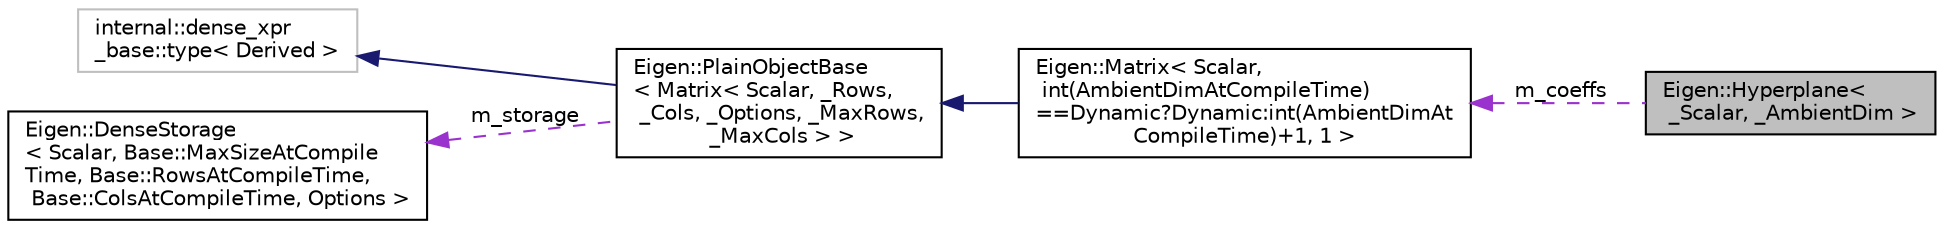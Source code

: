 digraph "Eigen::Hyperplane&lt; _Scalar, _AmbientDim &gt;"
{
  edge [fontname="Helvetica",fontsize="10",labelfontname="Helvetica",labelfontsize="10"];
  node [fontname="Helvetica",fontsize="10",shape=record];
  rankdir="LR";
  Node1 [label="Eigen::Hyperplane\<\l _Scalar, _AmbientDim \>",height=0.2,width=0.4,color="black", fillcolor="grey75", style="filled", fontcolor="black"];
  Node2 -> Node1 [dir="back",color="darkorchid3",fontsize="10",style="dashed",label=" m_coeffs" ,fontname="Helvetica"];
  Node2 [label="Eigen::Matrix\< Scalar,\l int(AmbientDimAtCompileTime)\l==Dynamic?Dynamic:int(AmbientDimAt\lCompileTime)+1, 1 \>",height=0.2,width=0.4,color="black", fillcolor="white", style="filled",URL="$class_eigen_1_1_matrix.html"];
  Node3 -> Node2 [dir="back",color="midnightblue",fontsize="10",style="solid",fontname="Helvetica"];
  Node3 [label="Eigen::PlainObjectBase\l\< Matrix\< Scalar, _Rows,\l _Cols, _Options, _MaxRows,\l _MaxCols \> \>",height=0.2,width=0.4,color="black", fillcolor="white", style="filled",URL="$class_eigen_1_1_plain_object_base.html",tooltip="Dense storage base class for matrices and arrays. "];
  Node4 -> Node3 [dir="back",color="midnightblue",fontsize="10",style="solid",fontname="Helvetica"];
  Node4 [label="internal::dense_xpr\l_base::type\< Derived \>",height=0.2,width=0.4,color="grey75", fillcolor="white", style="filled"];
  Node5 -> Node3 [dir="back",color="darkorchid3",fontsize="10",style="dashed",label=" m_storage" ,fontname="Helvetica"];
  Node5 [label="Eigen::DenseStorage\l\< Scalar, Base::MaxSizeAtCompile\lTime, Base::RowsAtCompileTime,\l Base::ColsAtCompileTime, Options \>",height=0.2,width=0.4,color="black", fillcolor="white", style="filled",URL="$class_eigen_1_1_dense_storage.html"];
}
